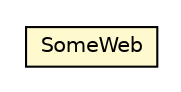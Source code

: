 #!/usr/local/bin/dot
#
# Class diagram 
# Generated by UMLGraph version R5_6-24-gf6e263 (http://www.umlgraph.org/)
#

digraph G {
	edge [fontname="Helvetica",fontsize=10,labelfontname="Helvetica",labelfontsize=10];
	node [fontname="Helvetica",fontsize=10,shape=plaintext];
	nodesep=0.25;
	ranksep=0.5;
	// net.trajano.app.SomeWeb
	c419 [label=<<table title="net.trajano.app.SomeWeb" border="0" cellborder="1" cellspacing="0" cellpadding="2" port="p" bgcolor="lemonChiffon" href="./SomeWeb.html">
		<tr><td><table border="0" cellspacing="0" cellpadding="1">
<tr><td align="center" balign="center"> SomeWeb </td></tr>
		</table></td></tr>
		</table>>, URL="./SomeWeb.html", fontname="Helvetica", fontcolor="black", fontsize=10.0];
}

